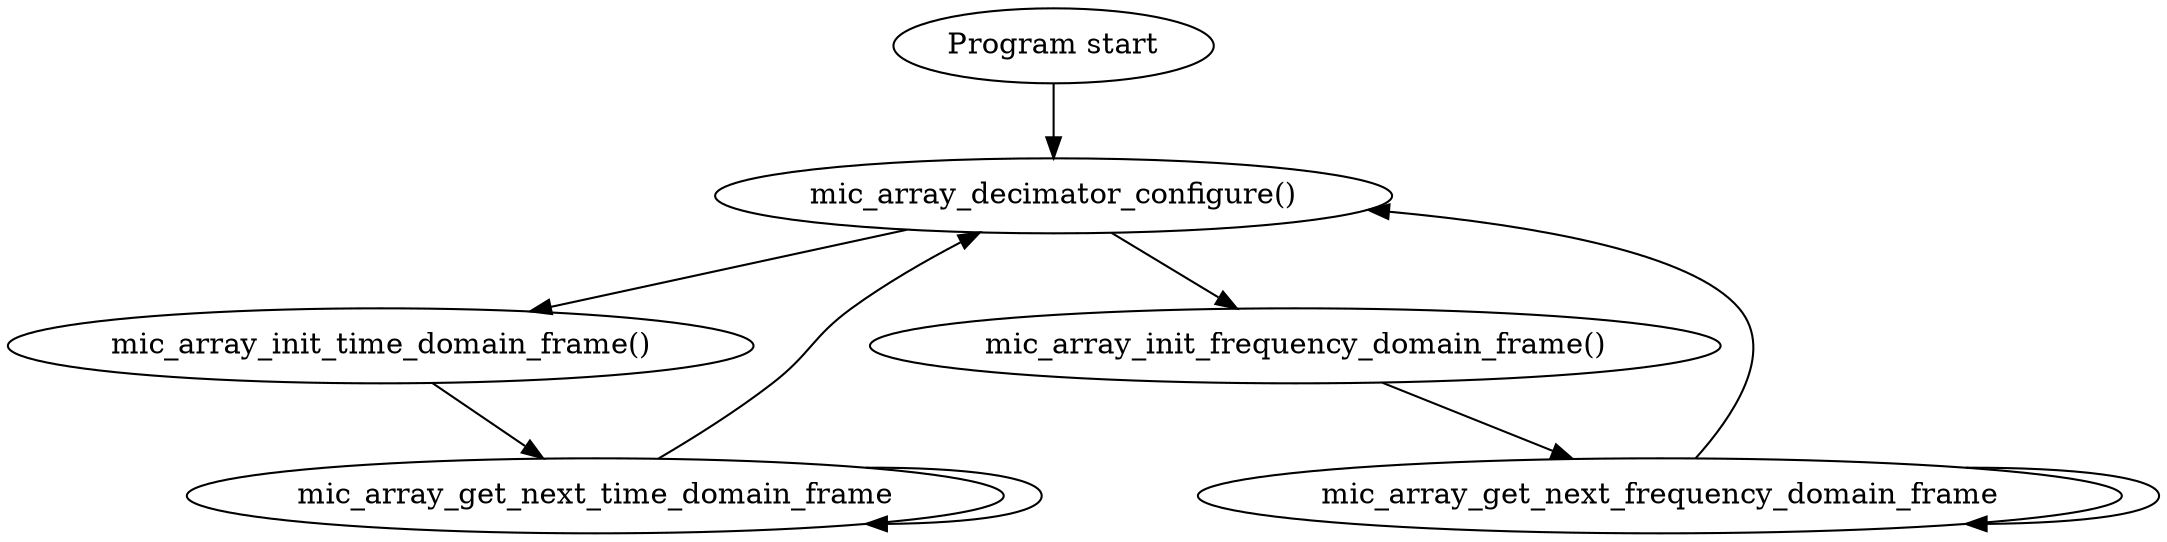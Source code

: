 digraph g {
	
  program_start [label="Program start"];

	decimator_configure [label="mic_array_decimator_configure()"];
	decimator_init_audio [label="mic_array_init_time_domain_frame()"];
	decimator_get_next_audio_frame [label="mic_array_get_next_time_domain_frame"]; 
	decimator_init_complex [label="mic_array_init_frequency_domain_frame()"];
	decimator_get_next_complex_frame [label="mic_array_get_next_frequency_domain_frame"]; 
  
  program_start -> decimator_configure;

	decimator_configure -> decimator_init_audio;
	decimator_configure -> decimator_init_complex;

	decimator_init_audio -> decimator_get_next_audio_frame;
	decimator_get_next_audio_frame -> decimator_get_next_audio_frame;
	decimator_get_next_audio_frame -> decimator_configure


	decimator_init_complex -> decimator_get_next_complex_frame;
	decimator_get_next_complex_frame -> decimator_get_next_complex_frame;
	decimator_get_next_complex_frame -> decimator_configure
}
